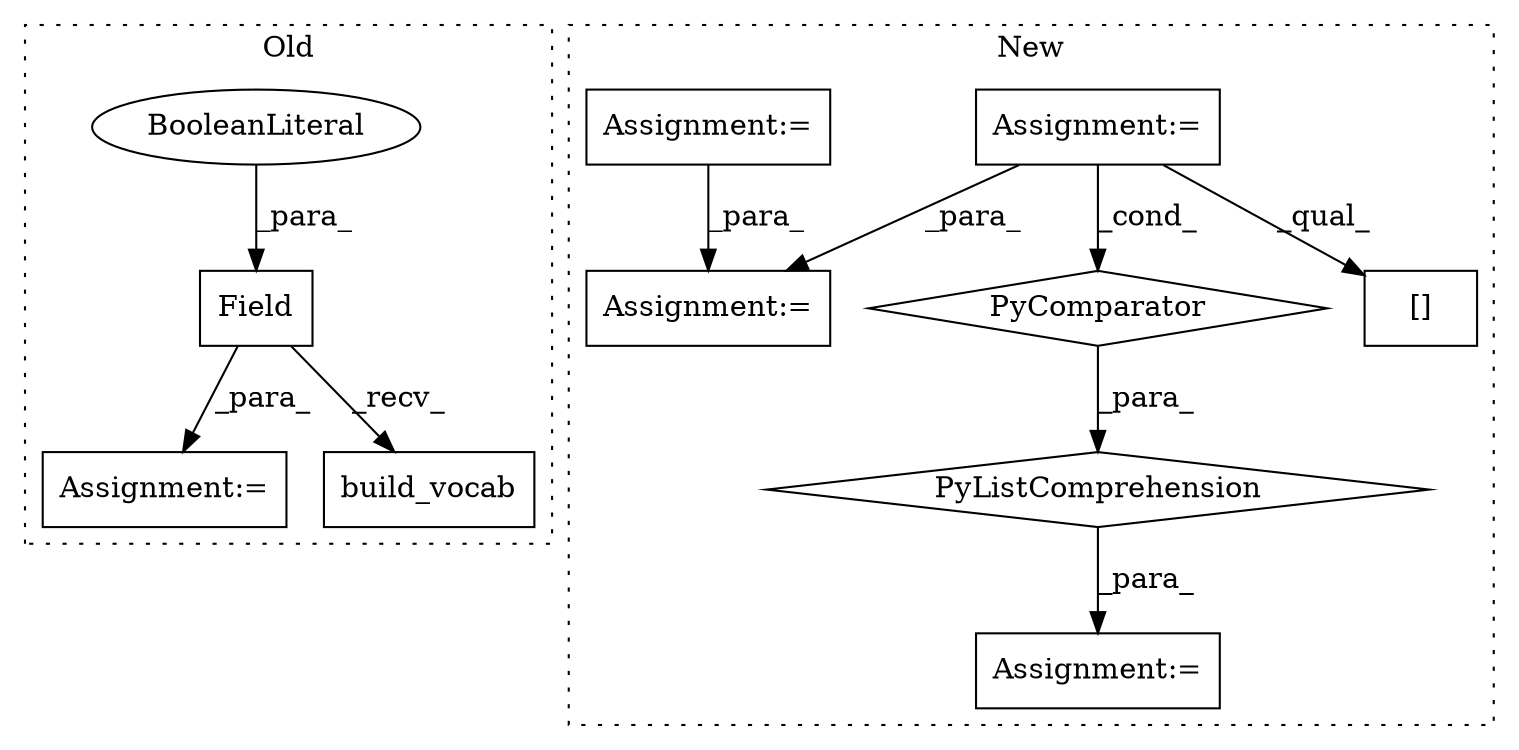 digraph G {
subgraph cluster0 {
1 [label="Field" a="32" s="327,366" l="6,1" shape="box"];
3 [label="BooleanLiteral" a="9" s="362" l="4" shape="ellipse"];
4 [label="Assignment:=" a="7" s="483" l="2" shape="box"];
10 [label="build_vocab" a="32" s="567,591" l="12,1" shape="box"];
label = "Old";
style="dotted";
}
subgraph cluster1 {
2 [label="[]" a="2" s="1189,1241" l="51,1" shape="box"];
5 [label="Assignment:=" a="7" s="530" l="1" shape="box"];
6 [label="Assignment:=" a="7" s="828" l="12" shape="box"];
7 [label="Assignment:=" a="7" s="622" l="6" shape="box"];
8 [label="PyListComprehension" a="109" s="1015" l="148" shape="diamond"];
9 [label="PyComparator" a="113" s="1129" l="26" shape="diamond"];
11 [label="Assignment:=" a="7" s="1003" l="12" shape="box"];
label = "New";
style="dotted";
}
1 -> 10 [label="_recv_"];
1 -> 4 [label="_para_"];
3 -> 1 [label="_para_"];
5 -> 9 [label="_cond_"];
5 -> 2 [label="_qual_"];
5 -> 6 [label="_para_"];
7 -> 6 [label="_para_"];
8 -> 11 [label="_para_"];
9 -> 8 [label="_para_"];
}